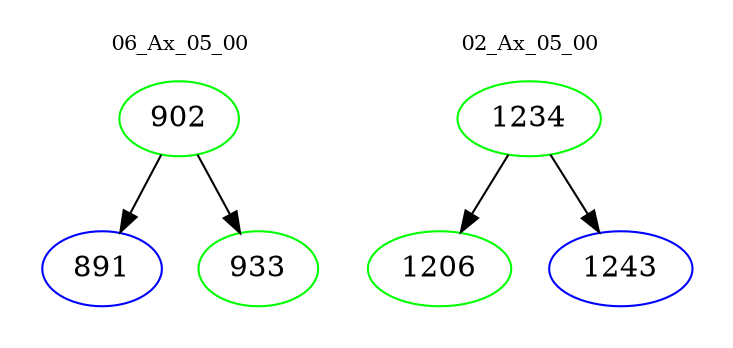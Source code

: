 digraph{
subgraph cluster_0 {
color = white
label = "06_Ax_05_00";
fontsize=10;
T0_902 [label="902", color="green"]
T0_902 -> T0_891 [color="black"]
T0_891 [label="891", color="blue"]
T0_902 -> T0_933 [color="black"]
T0_933 [label="933", color="green"]
}
subgraph cluster_1 {
color = white
label = "02_Ax_05_00";
fontsize=10;
T1_1234 [label="1234", color="green"]
T1_1234 -> T1_1206 [color="black"]
T1_1206 [label="1206", color="green"]
T1_1234 -> T1_1243 [color="black"]
T1_1243 [label="1243", color="blue"]
}
}
